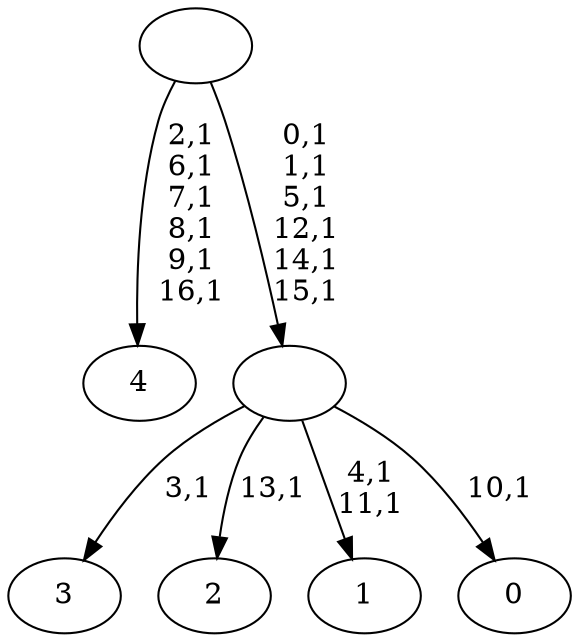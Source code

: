 digraph T {
	22 [label="4"]
	15 [label="3"]
	13 [label="2"]
	11 [label="1"]
	8 [label="0"]
	6 [label=""]
	0 [label=""]
	6 -> 8 [label="10,1"]
	6 -> 11 [label="4,1\n11,1"]
	6 -> 13 [label="13,1"]
	6 -> 15 [label="3,1"]
	0 -> 6 [label="0,1\n1,1\n5,1\n12,1\n14,1\n15,1"]
	0 -> 22 [label="2,1\n6,1\n7,1\n8,1\n9,1\n16,1"]
}
